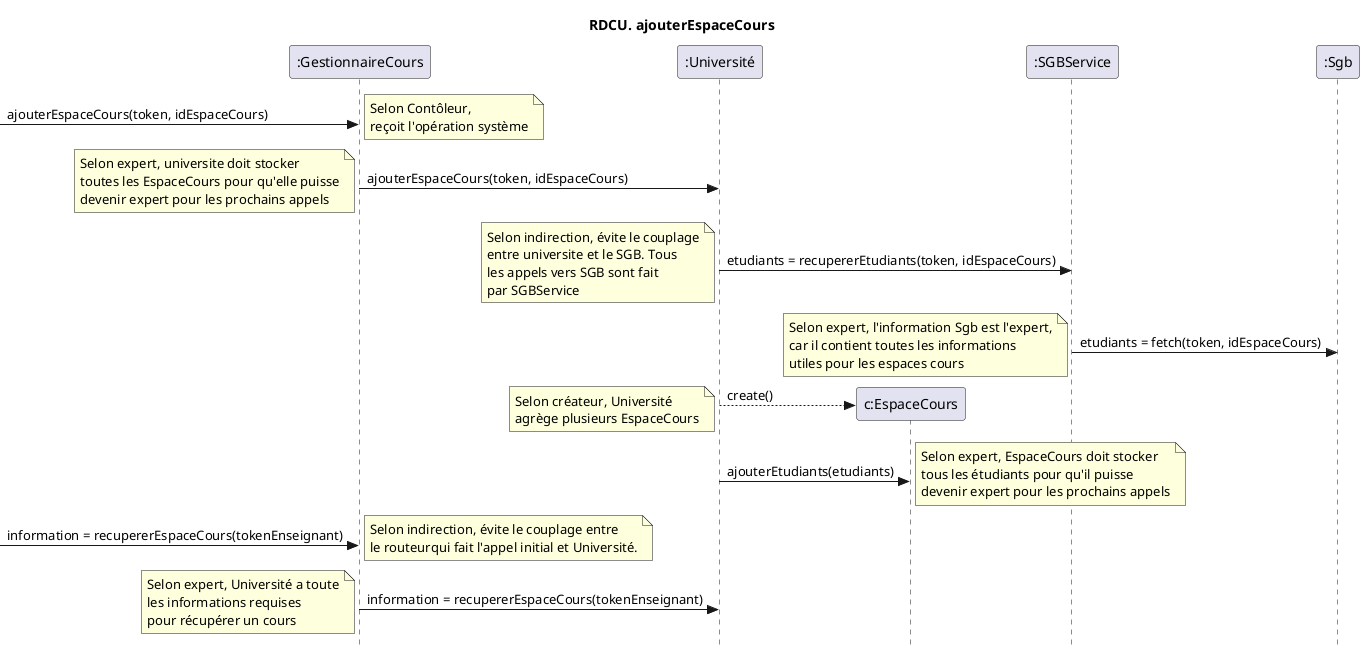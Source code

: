 @startuml creerNouveauCours
skinparam style strictuml
skinparam defaultfontname Verdana
title RDCU. ajouterEspaceCours
participant ":GestionnaireCours" as controlleur
participant ":Université" as sga
participant "c:EspaceCours" as cours
participant ":SGBService" as service
participant ":Sgb" as sgb

-> controlleur : ajouterEspaceCours(token, idEspaceCours)
note right : Selon Contôleur,\nreçoit l'opération système
  controlleur->sga : ajouterEspaceCours(token, idEspaceCours)
  note left : Selon expert, universite doit stocker\ntoutes les EspaceCours pour qu'elle puisse\ndevenir expert pour les prochains appels
  sga ->  service : etudiants = recupererEtudiants(token, idEspaceCours)
  note left : Selon indirection, évite le couplage\nentre universite et le SGB. Tous\nles appels vers SGB sont fait\npar SGBService
  service -> sgb : etudiants = fetch(token, idEspaceCours)
  note left : Selon expert, l'information Sgb est l'expert,\ncar il contient toutes les informations\nutiles pour les espaces cours
  sga-->cours** : create()
  note left : Selon créateur, Université\nagrège plusieurs EspaceCours
  sga -> cours : ajouterEtudiants(etudiants)
  note right : Selon expert, EspaceCours doit stocker\ntous les étudiants pour qu'il puisse\ndevenir expert pour les prochains appels
  -> controlleur : information = recupererEspaceCours(tokenEnseignant)
  note right : Selon indirection, évite le couplage entre\nle routeurqui fait l'appel initial et Université.
  controlleur -> sga : information = recupererEspaceCours(tokenEnseignant)
  note left : Selon expert, Université a toute\nles informations requises\npour récupérer un cours
  @enduml

